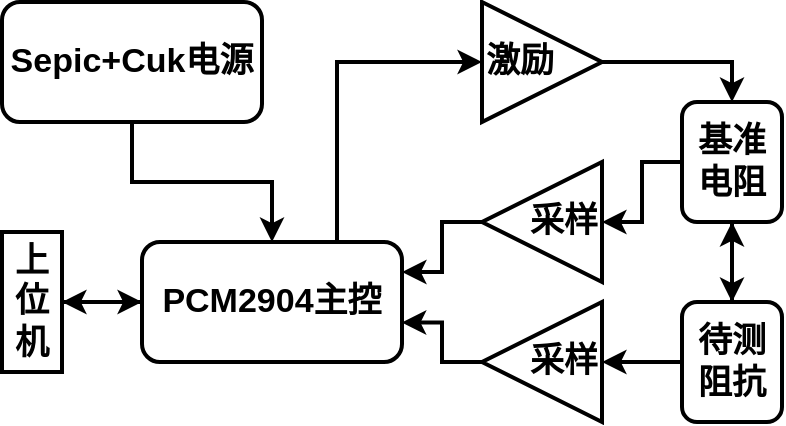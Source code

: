<mxfile version="14.9.7" type="github">
  <diagram id="yB_mHN6GY6BzG0z-iYq4" name="Page-1">
    <mxGraphModel dx="593" dy="306" grid="0" gridSize="10" guides="1" tooltips="1" connect="1" arrows="1" fold="1" page="1" pageScale="1" pageWidth="827" pageHeight="1169" math="0" shadow="0">
      <root>
        <mxCell id="0" />
        <mxCell id="1" parent="0" />
        <mxCell id="rMIFAQmevB3NfBjgwPL5-12" style="edgeStyle=orthogonalEdgeStyle;rounded=0;orthogonalLoop=1;jettySize=auto;html=1;exitX=0.75;exitY=0;exitDx=0;exitDy=0;entryX=0;entryY=0.5;entryDx=0;entryDy=0;strokeWidth=2;" edge="1" parent="1" source="rMIFAQmevB3NfBjgwPL5-1" target="rMIFAQmevB3NfBjgwPL5-5">
          <mxGeometry relative="1" as="geometry" />
        </mxCell>
        <mxCell id="rMIFAQmevB3NfBjgwPL5-24" style="edgeStyle=orthogonalEdgeStyle;rounded=0;orthogonalLoop=1;jettySize=auto;html=1;entryX=1;entryY=0.5;entryDx=0;entryDy=0;strokeWidth=2;" edge="1" parent="1" source="rMIFAQmevB3NfBjgwPL5-1" target="rMIFAQmevB3NfBjgwPL5-23">
          <mxGeometry relative="1" as="geometry" />
        </mxCell>
        <mxCell id="rMIFAQmevB3NfBjgwPL5-1" value="&lt;font style=&quot;font-size: 17px&quot;&gt;&lt;b&gt;PCM2904主控&lt;/b&gt;&lt;/font&gt;" style="rounded=1;whiteSpace=wrap;html=1;strokeWidth=2;" vertex="1" parent="1">
          <mxGeometry x="380" y="260" width="130" height="60" as="geometry" />
        </mxCell>
        <mxCell id="rMIFAQmevB3NfBjgwPL5-22" style="edgeStyle=orthogonalEdgeStyle;rounded=0;orthogonalLoop=1;jettySize=auto;html=1;entryX=0.5;entryY=0;entryDx=0;entryDy=0;strokeWidth=2;" edge="1" parent="1" source="rMIFAQmevB3NfBjgwPL5-2" target="rMIFAQmevB3NfBjgwPL5-1">
          <mxGeometry relative="1" as="geometry" />
        </mxCell>
        <mxCell id="rMIFAQmevB3NfBjgwPL5-2" value="&lt;b&gt;&lt;font style=&quot;font-size: 17px&quot;&gt;Sepic+Cuk电源&lt;/font&gt;&lt;/b&gt;" style="rounded=1;whiteSpace=wrap;html=1;strokeWidth=2;" vertex="1" parent="1">
          <mxGeometry x="310" y="140" width="130" height="60" as="geometry" />
        </mxCell>
        <mxCell id="rMIFAQmevB3NfBjgwPL5-15" style="edgeStyle=orthogonalEdgeStyle;rounded=0;orthogonalLoop=1;jettySize=auto;html=1;entryX=0.5;entryY=0;entryDx=0;entryDy=0;strokeWidth=2;" edge="1" parent="1" source="rMIFAQmevB3NfBjgwPL5-5" target="rMIFAQmevB3NfBjgwPL5-13">
          <mxGeometry relative="1" as="geometry" />
        </mxCell>
        <mxCell id="rMIFAQmevB3NfBjgwPL5-5" value="&lt;div align=&quot;left&quot;&gt;&lt;b&gt;&lt;font style=&quot;font-size: 17px&quot;&gt;激励&lt;/font&gt;&lt;/b&gt;&lt;/div&gt;" style="triangle;whiteSpace=wrap;html=1;strokeWidth=2;align=left;" vertex="1" parent="1">
          <mxGeometry x="550" y="140" width="60" height="60" as="geometry" />
        </mxCell>
        <mxCell id="rMIFAQmevB3NfBjgwPL5-10" style="edgeStyle=orthogonalEdgeStyle;rounded=0;orthogonalLoop=1;jettySize=auto;html=1;entryX=1;entryY=0.25;entryDx=0;entryDy=0;strokeWidth=2;" edge="1" parent="1" source="rMIFAQmevB3NfBjgwPL5-7" target="rMIFAQmevB3NfBjgwPL5-1">
          <mxGeometry relative="1" as="geometry" />
        </mxCell>
        <mxCell id="rMIFAQmevB3NfBjgwPL5-7" value="&lt;b&gt;&lt;font style=&quot;font-size: 17px&quot;&gt;采样&lt;/font&gt;&lt;/b&gt;" style="triangle;whiteSpace=wrap;html=1;strokeWidth=2;align=right;direction=west;" vertex="1" parent="1">
          <mxGeometry x="550" y="220" width="60" height="60" as="geometry" />
        </mxCell>
        <mxCell id="rMIFAQmevB3NfBjgwPL5-11" style="edgeStyle=orthogonalEdgeStyle;rounded=0;orthogonalLoop=1;jettySize=auto;html=1;entryX=0.999;entryY=0.671;entryDx=0;entryDy=0;entryPerimeter=0;strokeWidth=2;" edge="1" parent="1" source="rMIFAQmevB3NfBjgwPL5-8" target="rMIFAQmevB3NfBjgwPL5-1">
          <mxGeometry relative="1" as="geometry" />
        </mxCell>
        <mxCell id="rMIFAQmevB3NfBjgwPL5-8" value="&lt;b&gt;&lt;font style=&quot;font-size: 17px&quot;&gt;采样&lt;/font&gt;&lt;/b&gt;" style="triangle;whiteSpace=wrap;html=1;strokeWidth=2;align=right;direction=west;" vertex="1" parent="1">
          <mxGeometry x="550" y="290" width="60" height="60" as="geometry" />
        </mxCell>
        <mxCell id="rMIFAQmevB3NfBjgwPL5-16" style="edgeStyle=orthogonalEdgeStyle;rounded=0;orthogonalLoop=1;jettySize=auto;html=1;entryX=0;entryY=0.5;entryDx=0;entryDy=0;strokeWidth=2;" edge="1" parent="1" source="rMIFAQmevB3NfBjgwPL5-13" target="rMIFAQmevB3NfBjgwPL5-7">
          <mxGeometry relative="1" as="geometry" />
        </mxCell>
        <mxCell id="rMIFAQmevB3NfBjgwPL5-18" style="edgeStyle=orthogonalEdgeStyle;rounded=0;orthogonalLoop=1;jettySize=auto;html=1;entryX=0.5;entryY=0;entryDx=0;entryDy=0;strokeWidth=2;" edge="1" parent="1" source="rMIFAQmevB3NfBjgwPL5-13" target="rMIFAQmevB3NfBjgwPL5-17">
          <mxGeometry relative="1" as="geometry" />
        </mxCell>
        <mxCell id="rMIFAQmevB3NfBjgwPL5-13" value="&lt;b&gt;&lt;font style=&quot;font-size: 17px&quot;&gt;基准电阻&lt;/font&gt;&lt;/b&gt;" style="rounded=1;whiteSpace=wrap;html=1;strokeWidth=2;" vertex="1" parent="1">
          <mxGeometry x="650" y="190" width="50" height="60" as="geometry" />
        </mxCell>
        <mxCell id="rMIFAQmevB3NfBjgwPL5-19" style="edgeStyle=orthogonalEdgeStyle;rounded=0;orthogonalLoop=1;jettySize=auto;html=1;entryX=0.5;entryY=1;entryDx=0;entryDy=0;strokeWidth=2;" edge="1" parent="1" source="rMIFAQmevB3NfBjgwPL5-17" target="rMIFAQmevB3NfBjgwPL5-13">
          <mxGeometry relative="1" as="geometry" />
        </mxCell>
        <mxCell id="rMIFAQmevB3NfBjgwPL5-20" style="edgeStyle=orthogonalEdgeStyle;rounded=0;orthogonalLoop=1;jettySize=auto;html=1;entryX=0;entryY=0.5;entryDx=0;entryDy=0;strokeWidth=2;" edge="1" parent="1" source="rMIFAQmevB3NfBjgwPL5-17" target="rMIFAQmevB3NfBjgwPL5-8">
          <mxGeometry relative="1" as="geometry" />
        </mxCell>
        <mxCell id="rMIFAQmevB3NfBjgwPL5-17" value="&lt;b&gt;&lt;font style=&quot;font-size: 17px&quot;&gt;待测阻抗&lt;/font&gt;&lt;/b&gt;" style="rounded=1;whiteSpace=wrap;html=1;strokeWidth=2;" vertex="1" parent="1">
          <mxGeometry x="650" y="290" width="50" height="60" as="geometry" />
        </mxCell>
        <mxCell id="rMIFAQmevB3NfBjgwPL5-25" style="edgeStyle=orthogonalEdgeStyle;rounded=0;orthogonalLoop=1;jettySize=auto;html=1;strokeWidth=2;" edge="1" parent="1" source="rMIFAQmevB3NfBjgwPL5-23">
          <mxGeometry relative="1" as="geometry">
            <mxPoint x="380" y="290" as="targetPoint" />
          </mxGeometry>
        </mxCell>
        <mxCell id="rMIFAQmevB3NfBjgwPL5-23" value="&lt;b&gt;&lt;font style=&quot;font-size: 17px&quot;&gt;上位机&lt;/font&gt;&lt;/b&gt;" style="rounded=0;whiteSpace=wrap;html=1;strokeWidth=2;" vertex="1" parent="1">
          <mxGeometry x="310" y="255" width="30" height="70" as="geometry" />
        </mxCell>
      </root>
    </mxGraphModel>
  </diagram>
</mxfile>
